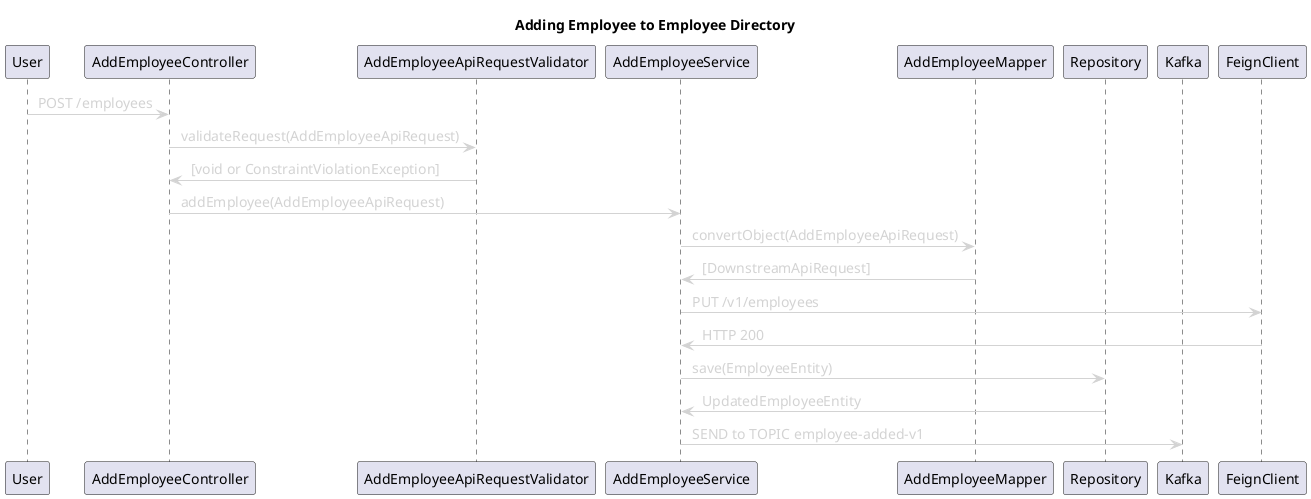 @startuml

title Adding Employee to Employee Directory

!$disabled_arrow = "#lightgray"
!$enabled_arrow = "#black"

!$disabled = "<color:lightgray><size:14>"
!$enabled = "<size:14>"

participant User as user
participant AddEmployeeController as controller
participant AddEmployeeApiRequestValidator as validator
participant AddEmployeeService as service
participant AddEmployeeMapper as mapper
participant Repository as db
participant Kafka as q
participant FeignClient as downstream

'start
user -[$disabled_arrow]> controller: $disabled POST /employees
controller -[$disabled_arrow]> validator: $disabled validateRequest(AddEmployeeApiRequest)
validator -[$disabled_arrow]> controller: $disabled [void or ConstraintViolationException]
controller -[$disabled_arrow]> service: $disabled addEmployee(AddEmployeeApiRequest)
service -[$disabled_arrow]> mapper: $disabled convertObject(AddEmployeeApiRequest)
mapper -[$disabled_arrow]> service: $disabled [DownstreamApiRequest]
service -[$disabled_arrow]> downstream: $disabled PUT /v1/employees
downstream -[$disabled_arrow]> service: $disabled HTTP 200
service -[$disabled_arrow]> db: $disabled save(EmployeeEntity)
db -[$disabled_arrow]> service: $disabled UpdatedEmployeeEntity
service -[$disabled_arrow]> q: $disabled SEND to TOPIC employee-added-v1
'end

@enduml
